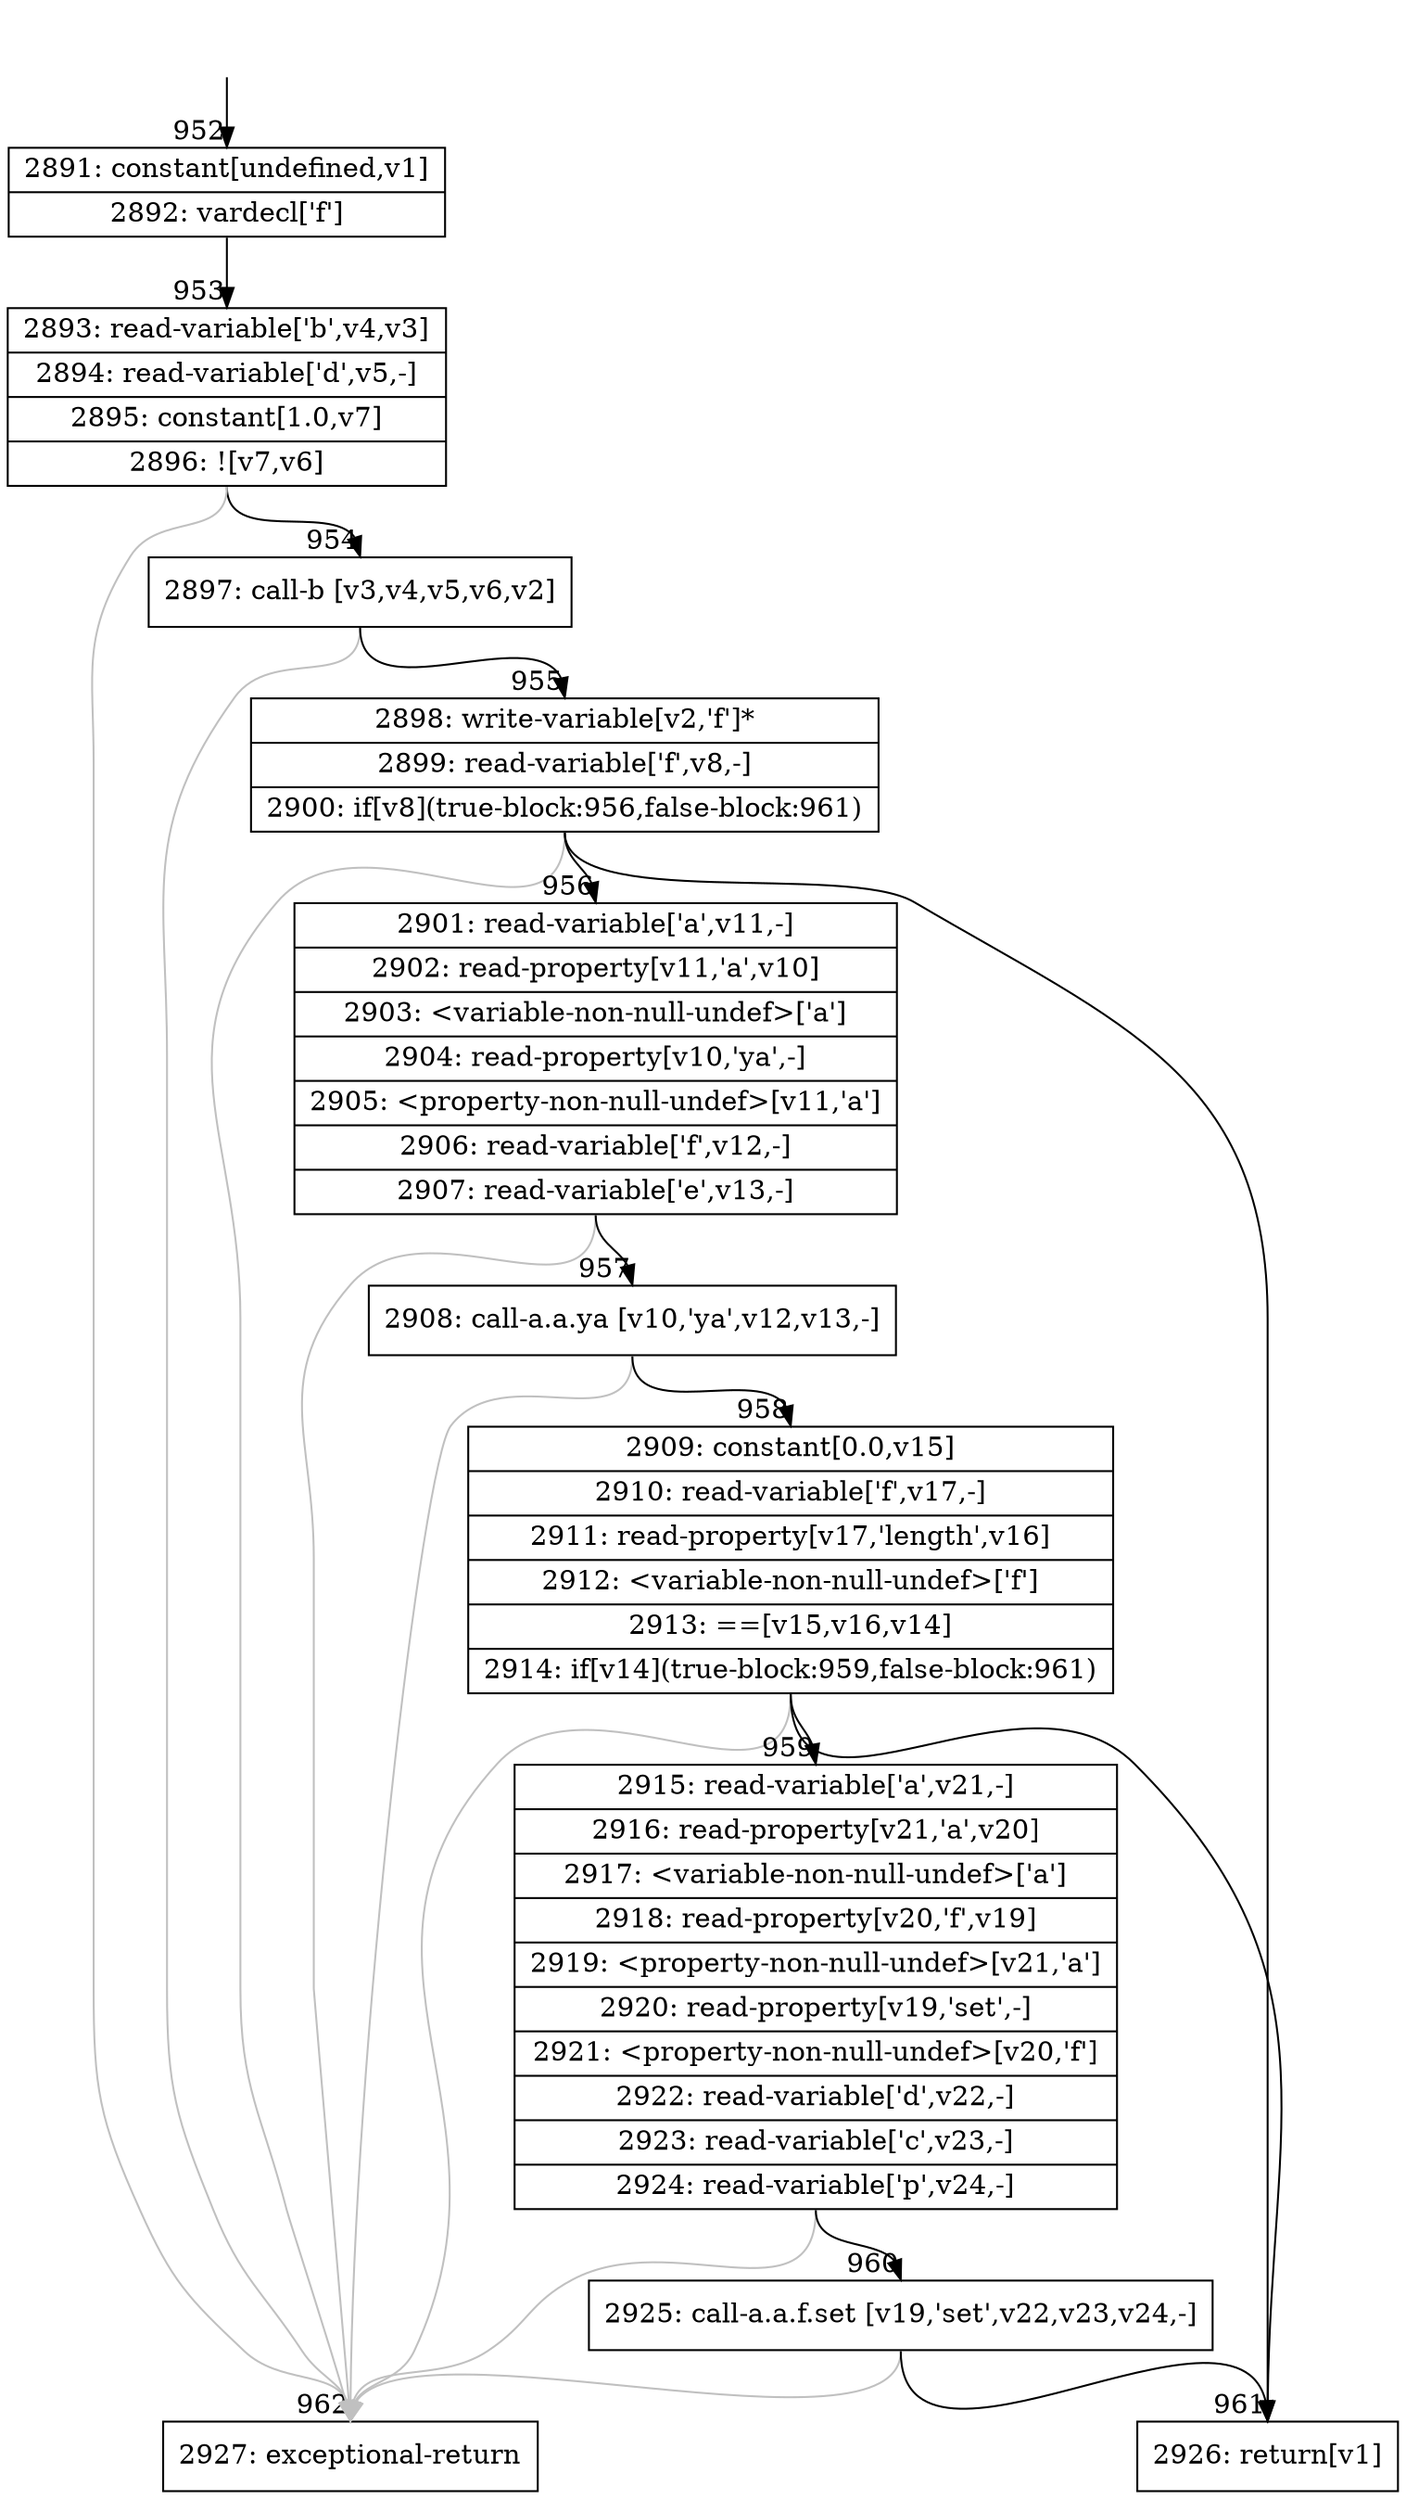 digraph {
rankdir="TD"
BB_entry82[shape=none,label=""];
BB_entry82 -> BB952 [tailport=s, headport=n, headlabel="    952"]
BB952 [shape=record label="{2891: constant[undefined,v1]|2892: vardecl['f']}" ] 
BB952 -> BB953 [tailport=s, headport=n, headlabel="      953"]
BB953 [shape=record label="{2893: read-variable['b',v4,v3]|2894: read-variable['d',v5,-]|2895: constant[1.0,v7]|2896: ![v7,v6]}" ] 
BB953 -> BB954 [tailport=s, headport=n, headlabel="      954"]
BB953 -> BB962 [tailport=s, headport=n, color=gray, headlabel="      962"]
BB954 [shape=record label="{2897: call-b [v3,v4,v5,v6,v2]}" ] 
BB954 -> BB955 [tailport=s, headport=n, headlabel="      955"]
BB954 -> BB962 [tailport=s, headport=n, color=gray]
BB955 [shape=record label="{2898: write-variable[v2,'f']*|2899: read-variable['f',v8,-]|2900: if[v8](true-block:956,false-block:961)}" ] 
BB955 -> BB961 [tailport=s, headport=n, headlabel="      961"]
BB955 -> BB956 [tailport=s, headport=n, headlabel="      956"]
BB955 -> BB962 [tailport=s, headport=n, color=gray]
BB956 [shape=record label="{2901: read-variable['a',v11,-]|2902: read-property[v11,'a',v10]|2903: \<variable-non-null-undef\>['a']|2904: read-property[v10,'ya',-]|2905: \<property-non-null-undef\>[v11,'a']|2906: read-variable['f',v12,-]|2907: read-variable['e',v13,-]}" ] 
BB956 -> BB957 [tailport=s, headport=n, headlabel="      957"]
BB956 -> BB962 [tailport=s, headport=n, color=gray]
BB957 [shape=record label="{2908: call-a.a.ya [v10,'ya',v12,v13,-]}" ] 
BB957 -> BB958 [tailport=s, headport=n, headlabel="      958"]
BB957 -> BB962 [tailport=s, headport=n, color=gray]
BB958 [shape=record label="{2909: constant[0.0,v15]|2910: read-variable['f',v17,-]|2911: read-property[v17,'length',v16]|2912: \<variable-non-null-undef\>['f']|2913: ==[v15,v16,v14]|2914: if[v14](true-block:959,false-block:961)}" ] 
BB958 -> BB961 [tailport=s, headport=n]
BB958 -> BB959 [tailport=s, headport=n, headlabel="      959"]
BB958 -> BB962 [tailport=s, headport=n, color=gray]
BB959 [shape=record label="{2915: read-variable['a',v21,-]|2916: read-property[v21,'a',v20]|2917: \<variable-non-null-undef\>['a']|2918: read-property[v20,'f',v19]|2919: \<property-non-null-undef\>[v21,'a']|2920: read-property[v19,'set',-]|2921: \<property-non-null-undef\>[v20,'f']|2922: read-variable['d',v22,-]|2923: read-variable['c',v23,-]|2924: read-variable['p',v24,-]}" ] 
BB959 -> BB960 [tailport=s, headport=n, headlabel="      960"]
BB959 -> BB962 [tailport=s, headport=n, color=gray]
BB960 [shape=record label="{2925: call-a.a.f.set [v19,'set',v22,v23,v24,-]}" ] 
BB960 -> BB961 [tailport=s, headport=n]
BB960 -> BB962 [tailport=s, headport=n, color=gray]
BB961 [shape=record label="{2926: return[v1]}" ] 
BB962 [shape=record label="{2927: exceptional-return}" ] 
}

